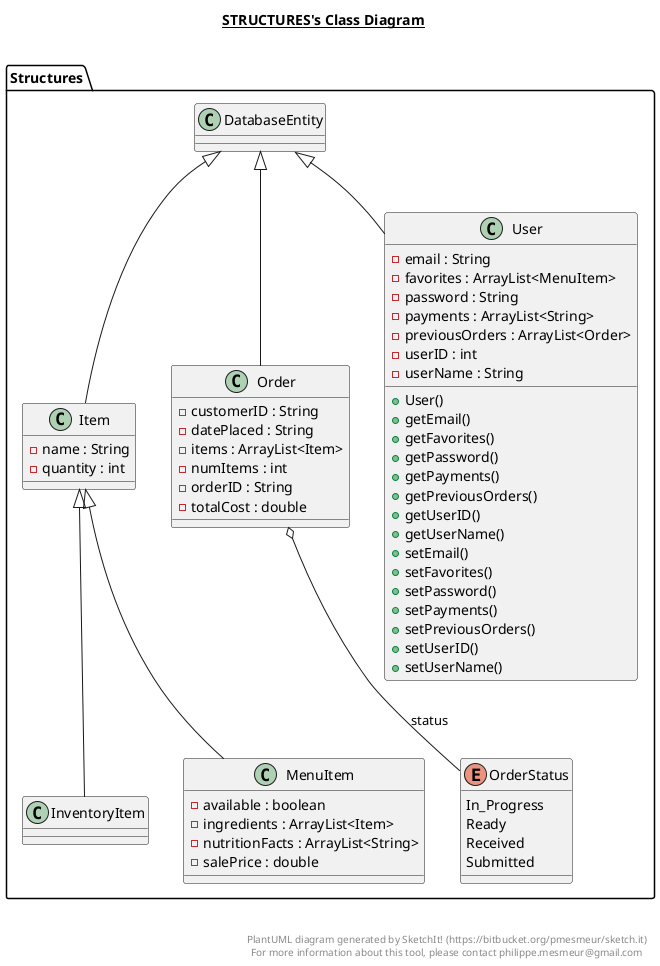 @startuml

title __STRUCTURES's Class Diagram__\n

  namespace Structures {
    class Structures.DatabaseEntity {
    }
  }
  

  namespace Structures {
    class Structures.InventoryItem {
    }
  }
  

  namespace Structures {
    class Structures.Item {
        - name : String
        - quantity : int
    }
  }
  

  namespace Structures {
    class Structures.MenuItem {
        - available : boolean
        - ingredients : ArrayList<Item>
        - nutritionFacts : ArrayList<String>
        - salePrice : double
    }
  }
  

  namespace Structures {
    class Structures.Order {
        - customerID : String
        - datePlaced : String
        - items : ArrayList<Item>
        - numItems : int
        - orderID : String
        - totalCost : double
    }
  }
  

  namespace Structures {
    enum OrderStatus {
      In_Progress
      Ready
      Received
      Submitted
    }
  }
  

  namespace Structures {
    class Structures.User {
        - email : String
        - favorites : ArrayList<MenuItem>
        - password : String
        - payments : ArrayList<String>
        - previousOrders : ArrayList<Order>
        - userID : int
        - userName : String
        + User()
        + getEmail()
        + getFavorites()
        + getPassword()
        + getPayments()
        + getPreviousOrders()
        + getUserID()
        + getUserName()
        + setEmail()
        + setFavorites()
        + setPassword()
        + setPayments()
        + setPreviousOrders()
        + setUserID()
        + setUserName()
    }
  }
  

  Structures.InventoryItem -up-|> Structures.Item
  Structures.Item -up-|> Structures.DatabaseEntity
  Structures.MenuItem -up-|> Structures.Item
  Structures.Order -up-|> Structures.DatabaseEntity
  Structures.Order o-- Structures.OrderStatus : status
  Structures.User -up-|> Structures.DatabaseEntity


right footer


PlantUML diagram generated by SketchIt! (https://bitbucket.org/pmesmeur/sketch.it)
For more information about this tool, please contact philippe.mesmeur@gmail.com
endfooter

@enduml

